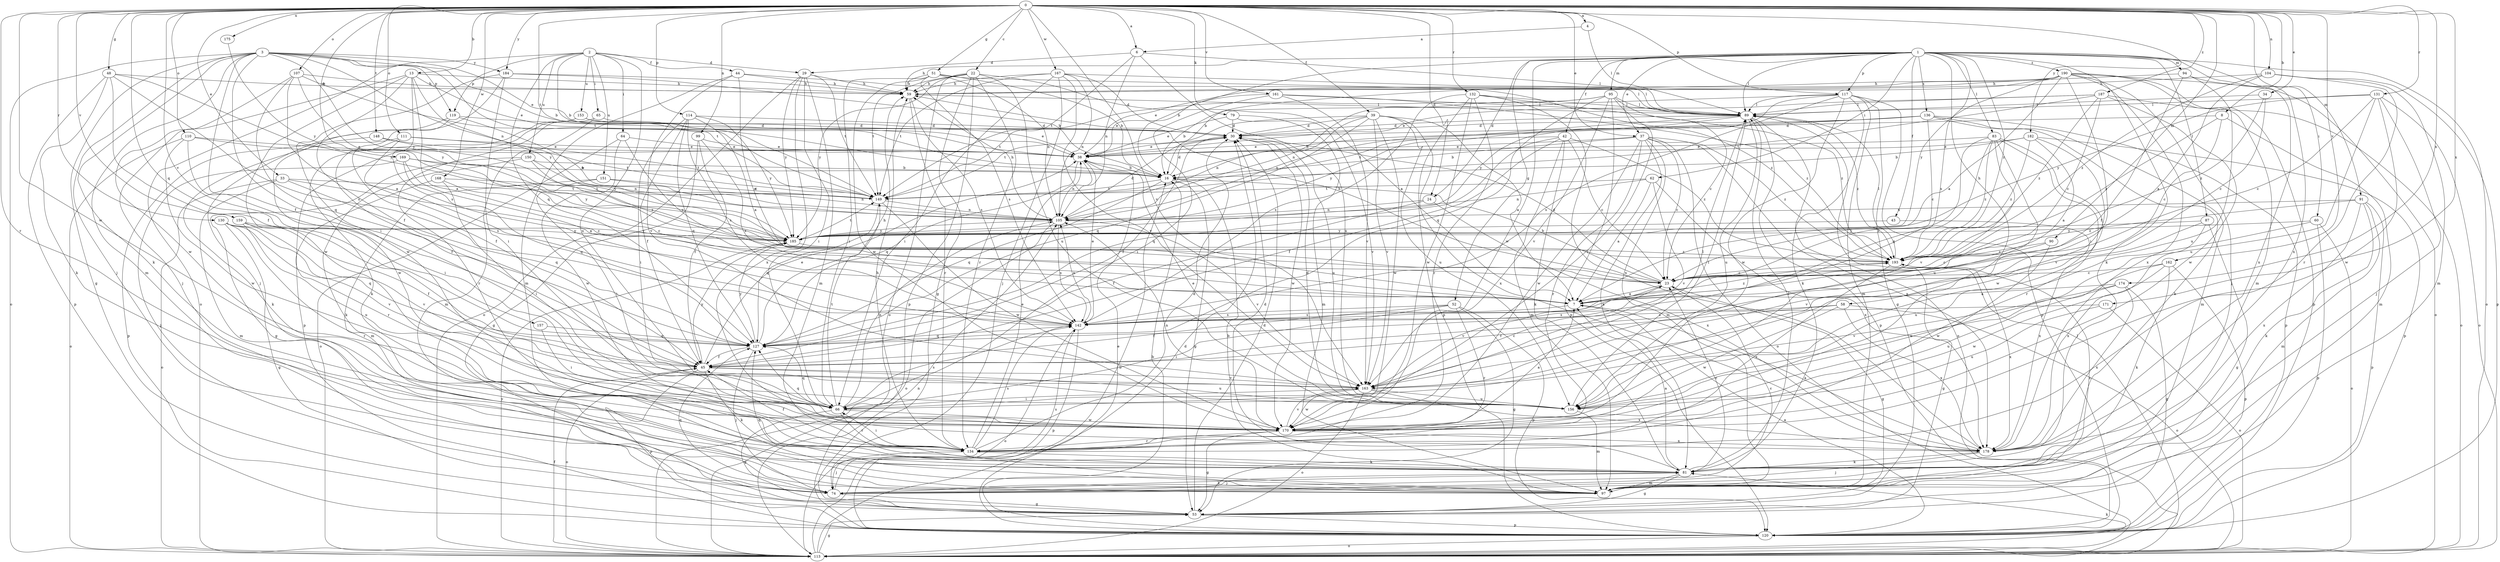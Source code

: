 strict digraph  {
0;
1;
2;
3;
4;
6;
7;
8;
13;
16;
22;
23;
24;
29;
30;
33;
34;
37;
38;
39;
42;
43;
44;
45;
48;
51;
52;
53;
58;
59;
60;
62;
64;
65;
66;
74;
79;
81;
83;
87;
89;
90;
91;
94;
95;
97;
99;
104;
105;
107;
110;
111;
113;
114;
117;
119;
120;
127;
130;
131;
132;
134;
136;
142;
148;
149;
150;
151;
153;
156;
157;
159;
161;
162;
163;
167;
168;
169;
170;
171;
174;
175;
178;
182;
184;
185;
187;
190;
193;
0 -> 4  [label=a];
0 -> 6  [label=a];
0 -> 8  [label=b];
0 -> 13  [label=b];
0 -> 22  [label=c];
0 -> 24  [label=d];
0 -> 33  [label=e];
0 -> 34  [label=e];
0 -> 37  [label=e];
0 -> 39  [label=f];
0 -> 48  [label=g];
0 -> 51  [label=g];
0 -> 79  [label=k];
0 -> 90  [label=m];
0 -> 91  [label=m];
0 -> 99  [label=n];
0 -> 104  [label=n];
0 -> 107  [label=o];
0 -> 110  [label=o];
0 -> 111  [label=o];
0 -> 114  [label=p];
0 -> 117  [label=p];
0 -> 127  [label=q];
0 -> 130  [label=r];
0 -> 131  [label=r];
0 -> 132  [label=r];
0 -> 134  [label=r];
0 -> 148  [label=t];
0 -> 149  [label=t];
0 -> 157  [label=v];
0 -> 159  [label=v];
0 -> 161  [label=v];
0 -> 162  [label=v];
0 -> 163  [label=v];
0 -> 167  [label=w];
0 -> 168  [label=w];
0 -> 169  [label=w];
0 -> 170  [label=w];
0 -> 171  [label=x];
0 -> 174  [label=x];
0 -> 175  [label=x];
0 -> 182  [label=y];
0 -> 184  [label=y];
0 -> 187  [label=z];
1 -> 16  [label=b];
1 -> 24  [label=d];
1 -> 37  [label=e];
1 -> 42  [label=f];
1 -> 43  [label=f];
1 -> 52  [label=g];
1 -> 58  [label=h];
1 -> 59  [label=h];
1 -> 60  [label=i];
1 -> 62  [label=i];
1 -> 81  [label=k];
1 -> 83  [label=l];
1 -> 87  [label=l];
1 -> 89  [label=l];
1 -> 94  [label=m];
1 -> 95  [label=m];
1 -> 113  [label=o];
1 -> 117  [label=p];
1 -> 136  [label=s];
1 -> 142  [label=s];
1 -> 170  [label=w];
1 -> 178  [label=x];
1 -> 190  [label=z];
1 -> 193  [label=z];
2 -> 16  [label=b];
2 -> 29  [label=d];
2 -> 44  [label=f];
2 -> 64  [label=i];
2 -> 65  [label=i];
2 -> 113  [label=o];
2 -> 119  [label=p];
2 -> 127  [label=q];
2 -> 150  [label=u];
2 -> 151  [label=u];
2 -> 153  [label=u];
2 -> 156  [label=u];
3 -> 16  [label=b];
3 -> 38  [label=e];
3 -> 45  [label=f];
3 -> 53  [label=g];
3 -> 66  [label=i];
3 -> 74  [label=j];
3 -> 81  [label=k];
3 -> 97  [label=m];
3 -> 105  [label=n];
3 -> 113  [label=o];
3 -> 119  [label=p];
3 -> 149  [label=t];
3 -> 184  [label=y];
3 -> 185  [label=y];
4 -> 6  [label=a];
4 -> 89  [label=l];
6 -> 29  [label=d];
6 -> 89  [label=l];
6 -> 105  [label=n];
6 -> 149  [label=t];
6 -> 156  [label=u];
7 -> 142  [label=s];
7 -> 193  [label=z];
8 -> 23  [label=c];
8 -> 30  [label=d];
8 -> 97  [label=m];
8 -> 193  [label=z];
13 -> 7  [label=a];
13 -> 38  [label=e];
13 -> 45  [label=f];
13 -> 59  [label=h];
13 -> 74  [label=j];
13 -> 142  [label=s];
13 -> 170  [label=w];
13 -> 185  [label=y];
16 -> 30  [label=d];
16 -> 53  [label=g];
16 -> 127  [label=q];
16 -> 149  [label=t];
22 -> 7  [label=a];
22 -> 53  [label=g];
22 -> 59  [label=h];
22 -> 113  [label=o];
22 -> 120  [label=p];
22 -> 134  [label=r];
22 -> 149  [label=t];
22 -> 156  [label=u];
22 -> 185  [label=y];
23 -> 7  [label=a];
23 -> 16  [label=b];
23 -> 30  [label=d];
23 -> 53  [label=g];
23 -> 59  [label=h];
23 -> 163  [label=v];
24 -> 45  [label=f];
24 -> 105  [label=n];
24 -> 178  [label=x];
29 -> 59  [label=h];
29 -> 66  [label=i];
29 -> 97  [label=m];
29 -> 113  [label=o];
29 -> 149  [label=t];
29 -> 178  [label=x];
29 -> 185  [label=y];
30 -> 38  [label=e];
30 -> 45  [label=f];
30 -> 156  [label=u];
30 -> 170  [label=w];
33 -> 23  [label=c];
33 -> 97  [label=m];
33 -> 113  [label=o];
33 -> 127  [label=q];
33 -> 149  [label=t];
34 -> 23  [label=c];
34 -> 89  [label=l];
34 -> 193  [label=z];
37 -> 16  [label=b];
37 -> 23  [label=c];
37 -> 38  [label=e];
37 -> 81  [label=k];
37 -> 97  [label=m];
37 -> 113  [label=o];
37 -> 134  [label=r];
37 -> 170  [label=w];
37 -> 178  [label=x];
37 -> 193  [label=z];
38 -> 16  [label=b];
38 -> 105  [label=n];
38 -> 127  [label=q];
39 -> 7  [label=a];
39 -> 30  [label=d];
39 -> 105  [label=n];
39 -> 127  [label=q];
39 -> 149  [label=t];
39 -> 156  [label=u];
39 -> 163  [label=v];
39 -> 170  [label=w];
39 -> 178  [label=x];
42 -> 23  [label=c];
42 -> 38  [label=e];
42 -> 45  [label=f];
42 -> 81  [label=k];
42 -> 97  [label=m];
42 -> 127  [label=q];
42 -> 193  [label=z];
43 -> 178  [label=x];
43 -> 185  [label=y];
44 -> 7  [label=a];
44 -> 59  [label=h];
44 -> 89  [label=l];
44 -> 97  [label=m];
44 -> 163  [label=v];
45 -> 38  [label=e];
45 -> 81  [label=k];
45 -> 113  [label=o];
45 -> 120  [label=p];
45 -> 156  [label=u];
45 -> 163  [label=v];
45 -> 185  [label=y];
48 -> 45  [label=f];
48 -> 59  [label=h];
48 -> 81  [label=k];
48 -> 120  [label=p];
48 -> 142  [label=s];
48 -> 185  [label=y];
51 -> 16  [label=b];
51 -> 59  [label=h];
51 -> 66  [label=i];
51 -> 105  [label=n];
51 -> 142  [label=s];
51 -> 170  [label=w];
51 -> 193  [label=z];
52 -> 45  [label=f];
52 -> 53  [label=g];
52 -> 66  [label=i];
52 -> 120  [label=p];
52 -> 134  [label=r];
52 -> 142  [label=s];
53 -> 30  [label=d];
53 -> 120  [label=p];
58 -> 45  [label=f];
58 -> 113  [label=o];
58 -> 142  [label=s];
58 -> 170  [label=w];
58 -> 178  [label=x];
59 -> 89  [label=l];
59 -> 134  [label=r];
59 -> 142  [label=s];
60 -> 113  [label=o];
60 -> 120  [label=p];
60 -> 156  [label=u];
60 -> 185  [label=y];
62 -> 7  [label=a];
62 -> 105  [label=n];
62 -> 149  [label=t];
62 -> 163  [label=v];
62 -> 178  [label=x];
64 -> 23  [label=c];
64 -> 38  [label=e];
64 -> 113  [label=o];
64 -> 170  [label=w];
65 -> 30  [label=d];
65 -> 97  [label=m];
65 -> 134  [label=r];
66 -> 53  [label=g];
66 -> 105  [label=n];
66 -> 127  [label=q];
66 -> 134  [label=r];
66 -> 142  [label=s];
66 -> 149  [label=t];
66 -> 170  [label=w];
74 -> 23  [label=c];
74 -> 53  [label=g];
74 -> 81  [label=k];
74 -> 127  [label=q];
74 -> 142  [label=s];
79 -> 30  [label=d];
79 -> 38  [label=e];
79 -> 97  [label=m];
79 -> 163  [label=v];
81 -> 7  [label=a];
81 -> 23  [label=c];
81 -> 30  [label=d];
81 -> 53  [label=g];
81 -> 74  [label=j];
81 -> 89  [label=l];
81 -> 97  [label=m];
83 -> 38  [label=e];
83 -> 127  [label=q];
83 -> 134  [label=r];
83 -> 142  [label=s];
83 -> 156  [label=u];
83 -> 163  [label=v];
83 -> 170  [label=w];
83 -> 193  [label=z];
87 -> 53  [label=g];
87 -> 163  [label=v];
87 -> 178  [label=x];
87 -> 185  [label=y];
89 -> 30  [label=d];
89 -> 105  [label=n];
89 -> 113  [label=o];
89 -> 120  [label=p];
89 -> 156  [label=u];
89 -> 185  [label=y];
89 -> 193  [label=z];
90 -> 23  [label=c];
90 -> 170  [label=w];
90 -> 193  [label=z];
91 -> 81  [label=k];
91 -> 97  [label=m];
91 -> 105  [label=n];
91 -> 120  [label=p];
91 -> 178  [label=x];
91 -> 193  [label=z];
94 -> 45  [label=f];
94 -> 59  [label=h];
94 -> 156  [label=u];
94 -> 178  [label=x];
95 -> 23  [label=c];
95 -> 66  [label=i];
95 -> 89  [label=l];
95 -> 105  [label=n];
95 -> 120  [label=p];
95 -> 127  [label=q];
95 -> 149  [label=t];
95 -> 163  [label=v];
97 -> 16  [label=b];
97 -> 127  [label=q];
97 -> 193  [label=z];
99 -> 38  [label=e];
99 -> 45  [label=f];
99 -> 53  [label=g];
99 -> 142  [label=s];
104 -> 7  [label=a];
104 -> 59  [label=h];
104 -> 97  [label=m];
104 -> 120  [label=p];
104 -> 134  [label=r];
104 -> 193  [label=z];
105 -> 30  [label=d];
105 -> 59  [label=h];
105 -> 113  [label=o];
105 -> 142  [label=s];
105 -> 163  [label=v];
105 -> 185  [label=y];
107 -> 7  [label=a];
107 -> 59  [label=h];
107 -> 127  [label=q];
107 -> 149  [label=t];
107 -> 170  [label=w];
107 -> 185  [label=y];
110 -> 38  [label=e];
110 -> 66  [label=i];
110 -> 113  [label=o];
110 -> 149  [label=t];
110 -> 170  [label=w];
111 -> 38  [label=e];
111 -> 45  [label=f];
111 -> 81  [label=k];
111 -> 142  [label=s];
111 -> 149  [label=t];
113 -> 16  [label=b];
113 -> 30  [label=d];
113 -> 45  [label=f];
113 -> 53  [label=g];
113 -> 81  [label=k];
113 -> 89  [label=l];
113 -> 105  [label=n];
113 -> 185  [label=y];
114 -> 7  [label=a];
114 -> 30  [label=d];
114 -> 45  [label=f];
114 -> 66  [label=i];
114 -> 127  [label=q];
114 -> 142  [label=s];
114 -> 185  [label=y];
117 -> 16  [label=b];
117 -> 53  [label=g];
117 -> 81  [label=k];
117 -> 89  [label=l];
117 -> 97  [label=m];
117 -> 120  [label=p];
117 -> 142  [label=s];
117 -> 170  [label=w];
117 -> 185  [label=y];
119 -> 30  [label=d];
119 -> 45  [label=f];
119 -> 105  [label=n];
119 -> 170  [label=w];
120 -> 7  [label=a];
120 -> 16  [label=b];
120 -> 38  [label=e];
120 -> 113  [label=o];
127 -> 45  [label=f];
127 -> 59  [label=h];
127 -> 74  [label=j];
127 -> 185  [label=y];
130 -> 53  [label=g];
130 -> 127  [label=q];
130 -> 134  [label=r];
130 -> 163  [label=v];
130 -> 185  [label=y];
131 -> 23  [label=c];
131 -> 74  [label=j];
131 -> 89  [label=l];
131 -> 113  [label=o];
131 -> 156  [label=u];
131 -> 170  [label=w];
131 -> 185  [label=y];
132 -> 89  [label=l];
132 -> 120  [label=p];
132 -> 134  [label=r];
132 -> 142  [label=s];
132 -> 170  [label=w];
132 -> 178  [label=x];
132 -> 193  [label=z];
134 -> 30  [label=d];
134 -> 38  [label=e];
134 -> 45  [label=f];
134 -> 59  [label=h];
134 -> 66  [label=i];
134 -> 74  [label=j];
134 -> 81  [label=k];
134 -> 142  [label=s];
136 -> 16  [label=b];
136 -> 23  [label=c];
136 -> 30  [label=d];
136 -> 81  [label=k];
136 -> 97  [label=m];
136 -> 120  [label=p];
136 -> 149  [label=t];
142 -> 38  [label=e];
142 -> 105  [label=n];
142 -> 113  [label=o];
142 -> 120  [label=p];
142 -> 127  [label=q];
148 -> 38  [label=e];
148 -> 120  [label=p];
148 -> 185  [label=y];
149 -> 105  [label=n];
149 -> 127  [label=q];
149 -> 170  [label=w];
150 -> 16  [label=b];
150 -> 53  [label=g];
150 -> 81  [label=k];
150 -> 105  [label=n];
150 -> 193  [label=z];
151 -> 66  [label=i];
151 -> 97  [label=m];
151 -> 105  [label=n];
151 -> 149  [label=t];
153 -> 30  [label=d];
153 -> 38  [label=e];
153 -> 81  [label=k];
153 -> 120  [label=p];
156 -> 30  [label=d];
156 -> 38  [label=e];
156 -> 89  [label=l];
156 -> 97  [label=m];
157 -> 66  [label=i];
157 -> 127  [label=q];
159 -> 45  [label=f];
159 -> 156  [label=u];
159 -> 163  [label=v];
159 -> 185  [label=y];
161 -> 38  [label=e];
161 -> 66  [label=i];
161 -> 89  [label=l];
161 -> 163  [label=v];
161 -> 193  [label=z];
162 -> 23  [label=c];
162 -> 81  [label=k];
162 -> 120  [label=p];
162 -> 156  [label=u];
162 -> 170  [label=w];
163 -> 23  [label=c];
163 -> 66  [label=i];
163 -> 89  [label=l];
163 -> 113  [label=o];
163 -> 156  [label=u];
163 -> 170  [label=w];
163 -> 178  [label=x];
167 -> 30  [label=d];
167 -> 59  [label=h];
167 -> 66  [label=i];
167 -> 74  [label=j];
167 -> 89  [label=l];
167 -> 105  [label=n];
167 -> 149  [label=t];
167 -> 163  [label=v];
168 -> 23  [label=c];
168 -> 66  [label=i];
168 -> 134  [label=r];
168 -> 149  [label=t];
169 -> 7  [label=a];
169 -> 16  [label=b];
169 -> 74  [label=j];
169 -> 127  [label=q];
169 -> 185  [label=y];
170 -> 7  [label=a];
170 -> 53  [label=g];
170 -> 105  [label=n];
170 -> 127  [label=q];
170 -> 134  [label=r];
170 -> 163  [label=v];
170 -> 178  [label=x];
171 -> 113  [label=o];
171 -> 142  [label=s];
171 -> 156  [label=u];
174 -> 7  [label=a];
174 -> 53  [label=g];
174 -> 156  [label=u];
174 -> 163  [label=v];
174 -> 178  [label=x];
175 -> 185  [label=y];
178 -> 7  [label=a];
178 -> 74  [label=j];
178 -> 81  [label=k];
182 -> 7  [label=a];
182 -> 16  [label=b];
182 -> 38  [label=e];
182 -> 120  [label=p];
182 -> 163  [label=v];
182 -> 193  [label=z];
184 -> 16  [label=b];
184 -> 59  [label=h];
184 -> 66  [label=i];
184 -> 74  [label=j];
184 -> 170  [label=w];
185 -> 149  [label=t];
185 -> 193  [label=z];
187 -> 23  [label=c];
187 -> 38  [label=e];
187 -> 89  [label=l];
187 -> 113  [label=o];
187 -> 149  [label=t];
187 -> 170  [label=w];
187 -> 193  [label=z];
190 -> 7  [label=a];
190 -> 16  [label=b];
190 -> 38  [label=e];
190 -> 59  [label=h];
190 -> 66  [label=i];
190 -> 74  [label=j];
190 -> 97  [label=m];
190 -> 113  [label=o];
190 -> 120  [label=p];
190 -> 178  [label=x];
190 -> 185  [label=y];
193 -> 23  [label=c];
193 -> 53  [label=g];
193 -> 89  [label=l];
193 -> 134  [label=r];
193 -> 178  [label=x];
}
